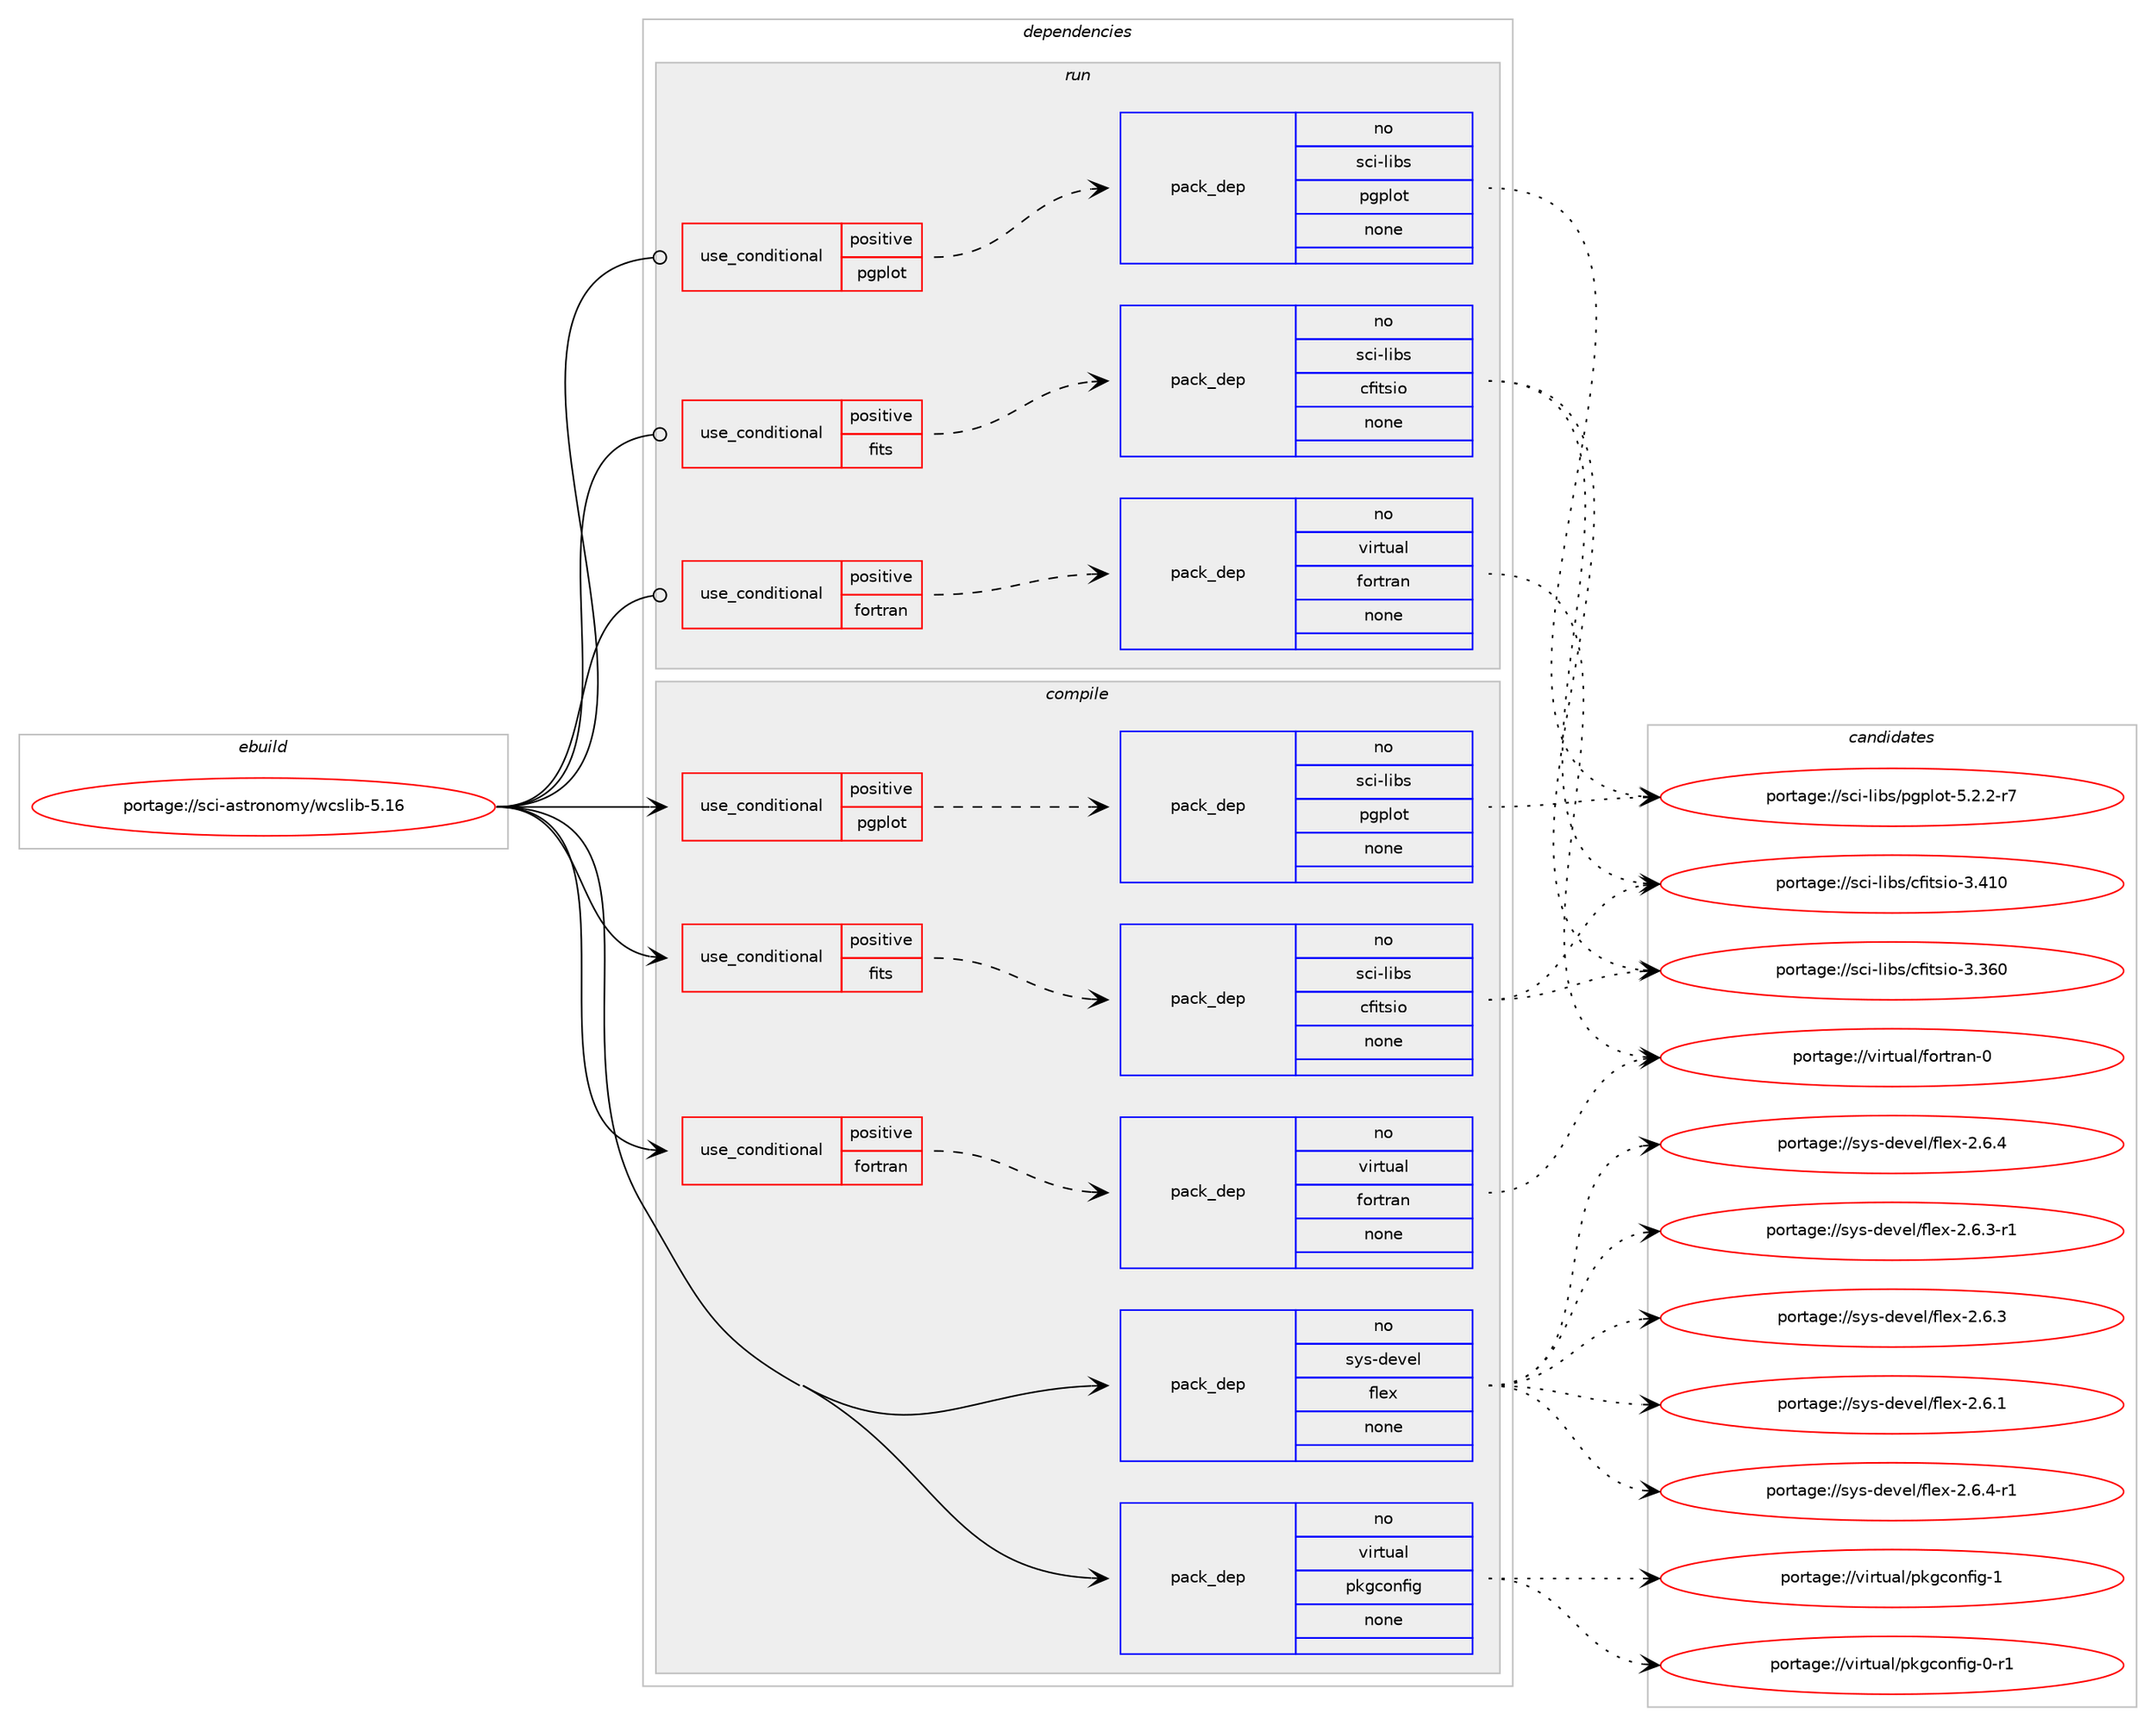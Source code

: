 digraph prolog {

# *************
# Graph options
# *************

newrank=true;
concentrate=true;
compound=true;
graph [rankdir=LR,fontname=Helvetica,fontsize=10,ranksep=1.5];#, ranksep=2.5, nodesep=0.2];
edge  [arrowhead=vee];
node  [fontname=Helvetica,fontsize=10];

# **********
# The ebuild
# **********

subgraph cluster_leftcol {
color=gray;
rank=same;
label=<<i>ebuild</i>>;
id [label="portage://sci-astronomy/wcslib-5.16", color=red, width=4, href="../sci-astronomy/wcslib-5.16.svg"];
}

# ****************
# The dependencies
# ****************

subgraph cluster_midcol {
color=gray;
label=<<i>dependencies</i>>;
subgraph cluster_compile {
fillcolor="#eeeeee";
style=filled;
label=<<i>compile</i>>;
subgraph cond21473 {
dependency111362 [label=<<TABLE BORDER="0" CELLBORDER="1" CELLSPACING="0" CELLPADDING="4"><TR><TD ROWSPAN="3" CELLPADDING="10">use_conditional</TD></TR><TR><TD>positive</TD></TR><TR><TD>fits</TD></TR></TABLE>>, shape=none, color=red];
subgraph pack87977 {
dependency111363 [label=<<TABLE BORDER="0" CELLBORDER="1" CELLSPACING="0" CELLPADDING="4" WIDTH="220"><TR><TD ROWSPAN="6" CELLPADDING="30">pack_dep</TD></TR><TR><TD WIDTH="110">no</TD></TR><TR><TD>sci-libs</TD></TR><TR><TD>cfitsio</TD></TR><TR><TD>none</TD></TR><TR><TD></TD></TR></TABLE>>, shape=none, color=blue];
}
dependency111362:e -> dependency111363:w [weight=20,style="dashed",arrowhead="vee"];
}
id:e -> dependency111362:w [weight=20,style="solid",arrowhead="vee"];
subgraph cond21474 {
dependency111364 [label=<<TABLE BORDER="0" CELLBORDER="1" CELLSPACING="0" CELLPADDING="4"><TR><TD ROWSPAN="3" CELLPADDING="10">use_conditional</TD></TR><TR><TD>positive</TD></TR><TR><TD>fortran</TD></TR></TABLE>>, shape=none, color=red];
subgraph pack87978 {
dependency111365 [label=<<TABLE BORDER="0" CELLBORDER="1" CELLSPACING="0" CELLPADDING="4" WIDTH="220"><TR><TD ROWSPAN="6" CELLPADDING="30">pack_dep</TD></TR><TR><TD WIDTH="110">no</TD></TR><TR><TD>virtual</TD></TR><TR><TD>fortran</TD></TR><TR><TD>none</TD></TR><TR><TD></TD></TR></TABLE>>, shape=none, color=blue];
}
dependency111364:e -> dependency111365:w [weight=20,style="dashed",arrowhead="vee"];
}
id:e -> dependency111364:w [weight=20,style="solid",arrowhead="vee"];
subgraph cond21475 {
dependency111366 [label=<<TABLE BORDER="0" CELLBORDER="1" CELLSPACING="0" CELLPADDING="4"><TR><TD ROWSPAN="3" CELLPADDING="10">use_conditional</TD></TR><TR><TD>positive</TD></TR><TR><TD>pgplot</TD></TR></TABLE>>, shape=none, color=red];
subgraph pack87979 {
dependency111367 [label=<<TABLE BORDER="0" CELLBORDER="1" CELLSPACING="0" CELLPADDING="4" WIDTH="220"><TR><TD ROWSPAN="6" CELLPADDING="30">pack_dep</TD></TR><TR><TD WIDTH="110">no</TD></TR><TR><TD>sci-libs</TD></TR><TR><TD>pgplot</TD></TR><TR><TD>none</TD></TR><TR><TD></TD></TR></TABLE>>, shape=none, color=blue];
}
dependency111366:e -> dependency111367:w [weight=20,style="dashed",arrowhead="vee"];
}
id:e -> dependency111366:w [weight=20,style="solid",arrowhead="vee"];
subgraph pack87980 {
dependency111368 [label=<<TABLE BORDER="0" CELLBORDER="1" CELLSPACING="0" CELLPADDING="4" WIDTH="220"><TR><TD ROWSPAN="6" CELLPADDING="30">pack_dep</TD></TR><TR><TD WIDTH="110">no</TD></TR><TR><TD>sys-devel</TD></TR><TR><TD>flex</TD></TR><TR><TD>none</TD></TR><TR><TD></TD></TR></TABLE>>, shape=none, color=blue];
}
id:e -> dependency111368:w [weight=20,style="solid",arrowhead="vee"];
subgraph pack87981 {
dependency111369 [label=<<TABLE BORDER="0" CELLBORDER="1" CELLSPACING="0" CELLPADDING="4" WIDTH="220"><TR><TD ROWSPAN="6" CELLPADDING="30">pack_dep</TD></TR><TR><TD WIDTH="110">no</TD></TR><TR><TD>virtual</TD></TR><TR><TD>pkgconfig</TD></TR><TR><TD>none</TD></TR><TR><TD></TD></TR></TABLE>>, shape=none, color=blue];
}
id:e -> dependency111369:w [weight=20,style="solid",arrowhead="vee"];
}
subgraph cluster_compileandrun {
fillcolor="#eeeeee";
style=filled;
label=<<i>compile and run</i>>;
}
subgraph cluster_run {
fillcolor="#eeeeee";
style=filled;
label=<<i>run</i>>;
subgraph cond21476 {
dependency111370 [label=<<TABLE BORDER="0" CELLBORDER="1" CELLSPACING="0" CELLPADDING="4"><TR><TD ROWSPAN="3" CELLPADDING="10">use_conditional</TD></TR><TR><TD>positive</TD></TR><TR><TD>fits</TD></TR></TABLE>>, shape=none, color=red];
subgraph pack87982 {
dependency111371 [label=<<TABLE BORDER="0" CELLBORDER="1" CELLSPACING="0" CELLPADDING="4" WIDTH="220"><TR><TD ROWSPAN="6" CELLPADDING="30">pack_dep</TD></TR><TR><TD WIDTH="110">no</TD></TR><TR><TD>sci-libs</TD></TR><TR><TD>cfitsio</TD></TR><TR><TD>none</TD></TR><TR><TD></TD></TR></TABLE>>, shape=none, color=blue];
}
dependency111370:e -> dependency111371:w [weight=20,style="dashed",arrowhead="vee"];
}
id:e -> dependency111370:w [weight=20,style="solid",arrowhead="odot"];
subgraph cond21477 {
dependency111372 [label=<<TABLE BORDER="0" CELLBORDER="1" CELLSPACING="0" CELLPADDING="4"><TR><TD ROWSPAN="3" CELLPADDING="10">use_conditional</TD></TR><TR><TD>positive</TD></TR><TR><TD>fortran</TD></TR></TABLE>>, shape=none, color=red];
subgraph pack87983 {
dependency111373 [label=<<TABLE BORDER="0" CELLBORDER="1" CELLSPACING="0" CELLPADDING="4" WIDTH="220"><TR><TD ROWSPAN="6" CELLPADDING="30">pack_dep</TD></TR><TR><TD WIDTH="110">no</TD></TR><TR><TD>virtual</TD></TR><TR><TD>fortran</TD></TR><TR><TD>none</TD></TR><TR><TD></TD></TR></TABLE>>, shape=none, color=blue];
}
dependency111372:e -> dependency111373:w [weight=20,style="dashed",arrowhead="vee"];
}
id:e -> dependency111372:w [weight=20,style="solid",arrowhead="odot"];
subgraph cond21478 {
dependency111374 [label=<<TABLE BORDER="0" CELLBORDER="1" CELLSPACING="0" CELLPADDING="4"><TR><TD ROWSPAN="3" CELLPADDING="10">use_conditional</TD></TR><TR><TD>positive</TD></TR><TR><TD>pgplot</TD></TR></TABLE>>, shape=none, color=red];
subgraph pack87984 {
dependency111375 [label=<<TABLE BORDER="0" CELLBORDER="1" CELLSPACING="0" CELLPADDING="4" WIDTH="220"><TR><TD ROWSPAN="6" CELLPADDING="30">pack_dep</TD></TR><TR><TD WIDTH="110">no</TD></TR><TR><TD>sci-libs</TD></TR><TR><TD>pgplot</TD></TR><TR><TD>none</TD></TR><TR><TD></TD></TR></TABLE>>, shape=none, color=blue];
}
dependency111374:e -> dependency111375:w [weight=20,style="dashed",arrowhead="vee"];
}
id:e -> dependency111374:w [weight=20,style="solid",arrowhead="odot"];
}
}

# **************
# The candidates
# **************

subgraph cluster_choices {
rank=same;
color=gray;
label=<<i>candidates</i>>;

subgraph choice87977 {
color=black;
nodesep=1;
choice1159910545108105981154799102105116115105111455146524948 [label="portage://sci-libs/cfitsio-3.410", color=red, width=4,href="../sci-libs/cfitsio-3.410.svg"];
choice1159910545108105981154799102105116115105111455146515448 [label="portage://sci-libs/cfitsio-3.360", color=red, width=4,href="../sci-libs/cfitsio-3.360.svg"];
dependency111363:e -> choice1159910545108105981154799102105116115105111455146524948:w [style=dotted,weight="100"];
dependency111363:e -> choice1159910545108105981154799102105116115105111455146515448:w [style=dotted,weight="100"];
}
subgraph choice87978 {
color=black;
nodesep=1;
choice1181051141161179710847102111114116114971104548 [label="portage://virtual/fortran-0", color=red, width=4,href="../virtual/fortran-0.svg"];
dependency111365:e -> choice1181051141161179710847102111114116114971104548:w [style=dotted,weight="100"];
}
subgraph choice87979 {
color=black;
nodesep=1;
choice115991054510810598115471121031121081111164553465046504511455 [label="portage://sci-libs/pgplot-5.2.2-r7", color=red, width=4,href="../sci-libs/pgplot-5.2.2-r7.svg"];
dependency111367:e -> choice115991054510810598115471121031121081111164553465046504511455:w [style=dotted,weight="100"];
}
subgraph choice87980 {
color=black;
nodesep=1;
choice11512111545100101118101108471021081011204550465446524511449 [label="portage://sys-devel/flex-2.6.4-r1", color=red, width=4,href="../sys-devel/flex-2.6.4-r1.svg"];
choice1151211154510010111810110847102108101120455046544652 [label="portage://sys-devel/flex-2.6.4", color=red, width=4,href="../sys-devel/flex-2.6.4.svg"];
choice11512111545100101118101108471021081011204550465446514511449 [label="portage://sys-devel/flex-2.6.3-r1", color=red, width=4,href="../sys-devel/flex-2.6.3-r1.svg"];
choice1151211154510010111810110847102108101120455046544651 [label="portage://sys-devel/flex-2.6.3", color=red, width=4,href="../sys-devel/flex-2.6.3.svg"];
choice1151211154510010111810110847102108101120455046544649 [label="portage://sys-devel/flex-2.6.1", color=red, width=4,href="../sys-devel/flex-2.6.1.svg"];
dependency111368:e -> choice11512111545100101118101108471021081011204550465446524511449:w [style=dotted,weight="100"];
dependency111368:e -> choice1151211154510010111810110847102108101120455046544652:w [style=dotted,weight="100"];
dependency111368:e -> choice11512111545100101118101108471021081011204550465446514511449:w [style=dotted,weight="100"];
dependency111368:e -> choice1151211154510010111810110847102108101120455046544651:w [style=dotted,weight="100"];
dependency111368:e -> choice1151211154510010111810110847102108101120455046544649:w [style=dotted,weight="100"];
}
subgraph choice87981 {
color=black;
nodesep=1;
choice1181051141161179710847112107103991111101021051034549 [label="portage://virtual/pkgconfig-1", color=red, width=4,href="../virtual/pkgconfig-1.svg"];
choice11810511411611797108471121071039911111010210510345484511449 [label="portage://virtual/pkgconfig-0-r1", color=red, width=4,href="../virtual/pkgconfig-0-r1.svg"];
dependency111369:e -> choice1181051141161179710847112107103991111101021051034549:w [style=dotted,weight="100"];
dependency111369:e -> choice11810511411611797108471121071039911111010210510345484511449:w [style=dotted,weight="100"];
}
subgraph choice87982 {
color=black;
nodesep=1;
choice1159910545108105981154799102105116115105111455146524948 [label="portage://sci-libs/cfitsio-3.410", color=red, width=4,href="../sci-libs/cfitsio-3.410.svg"];
choice1159910545108105981154799102105116115105111455146515448 [label="portage://sci-libs/cfitsio-3.360", color=red, width=4,href="../sci-libs/cfitsio-3.360.svg"];
dependency111371:e -> choice1159910545108105981154799102105116115105111455146524948:w [style=dotted,weight="100"];
dependency111371:e -> choice1159910545108105981154799102105116115105111455146515448:w [style=dotted,weight="100"];
}
subgraph choice87983 {
color=black;
nodesep=1;
choice1181051141161179710847102111114116114971104548 [label="portage://virtual/fortran-0", color=red, width=4,href="../virtual/fortran-0.svg"];
dependency111373:e -> choice1181051141161179710847102111114116114971104548:w [style=dotted,weight="100"];
}
subgraph choice87984 {
color=black;
nodesep=1;
choice115991054510810598115471121031121081111164553465046504511455 [label="portage://sci-libs/pgplot-5.2.2-r7", color=red, width=4,href="../sci-libs/pgplot-5.2.2-r7.svg"];
dependency111375:e -> choice115991054510810598115471121031121081111164553465046504511455:w [style=dotted,weight="100"];
}
}

}
